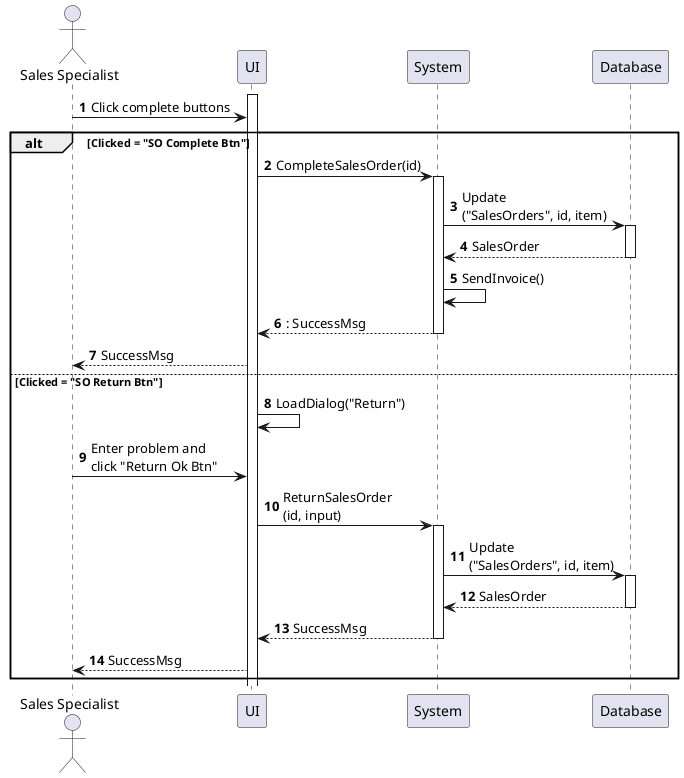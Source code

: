 @startuml sales-order-complete
autonumber

actor "Sales Specialist" as a
participant UI as f
participant System as b
participant Database as d

activate f

a -> f : Click complete buttons

alt Clicked = "SO Complete Btn"
    f -> b : CompleteSalesOrder(id)
    activate b
    b -> d : Update\n("SalesOrders", id, item)
    activate d
    return SalesOrder
    b -> b : SendInvoice()
    return : SuccessMsg
    f --> a : SuccessMsg
else Clicked = "SO Return Btn"
    f -> f : LoadDialog("Return")
    a -> f : Enter problem and\nclick "Return Ok Btn"
    f -> b : ReturnSalesOrder\n(id, input)
    activate b
    b -> d : Update\n("SalesOrders", id, item)
    activate d
    return SalesOrder
    return SuccessMsg
    f --> a : SuccessMsg
end
@enduml